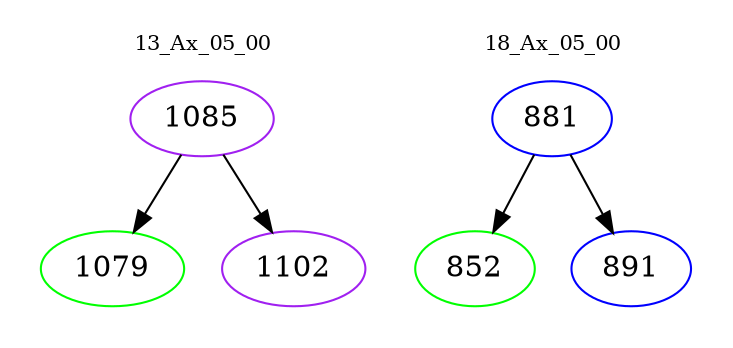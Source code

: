 digraph{
subgraph cluster_0 {
color = white
label = "13_Ax_05_00";
fontsize=10;
T0_1085 [label="1085", color="purple"]
T0_1085 -> T0_1079 [color="black"]
T0_1079 [label="1079", color="green"]
T0_1085 -> T0_1102 [color="black"]
T0_1102 [label="1102", color="purple"]
}
subgraph cluster_1 {
color = white
label = "18_Ax_05_00";
fontsize=10;
T1_881 [label="881", color="blue"]
T1_881 -> T1_852 [color="black"]
T1_852 [label="852", color="green"]
T1_881 -> T1_891 [color="black"]
T1_891 [label="891", color="blue"]
}
}
